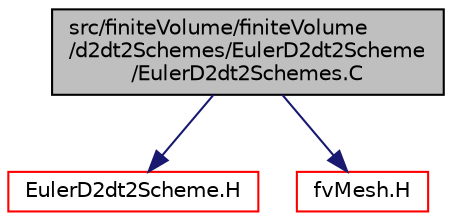 digraph "src/finiteVolume/finiteVolume/d2dt2Schemes/EulerD2dt2Scheme/EulerD2dt2Schemes.C"
{
  bgcolor="transparent";
  edge [fontname="Helvetica",fontsize="10",labelfontname="Helvetica",labelfontsize="10"];
  node [fontname="Helvetica",fontsize="10",shape=record];
  Node0 [label="src/finiteVolume/finiteVolume\l/d2dt2Schemes/EulerD2dt2Scheme\l/EulerD2dt2Schemes.C",height=0.2,width=0.4,color="black", fillcolor="grey75", style="filled", fontcolor="black"];
  Node0 -> Node1 [color="midnightblue",fontsize="10",style="solid",fontname="Helvetica"];
  Node1 [label="EulerD2dt2Scheme.H",height=0.2,width=0.4,color="red",URL="$a02969.html"];
  Node0 -> Node142 [color="midnightblue",fontsize="10",style="solid",fontname="Helvetica"];
  Node142 [label="fvMesh.H",height=0.2,width=0.4,color="red",URL="$a03719.html"];
}
